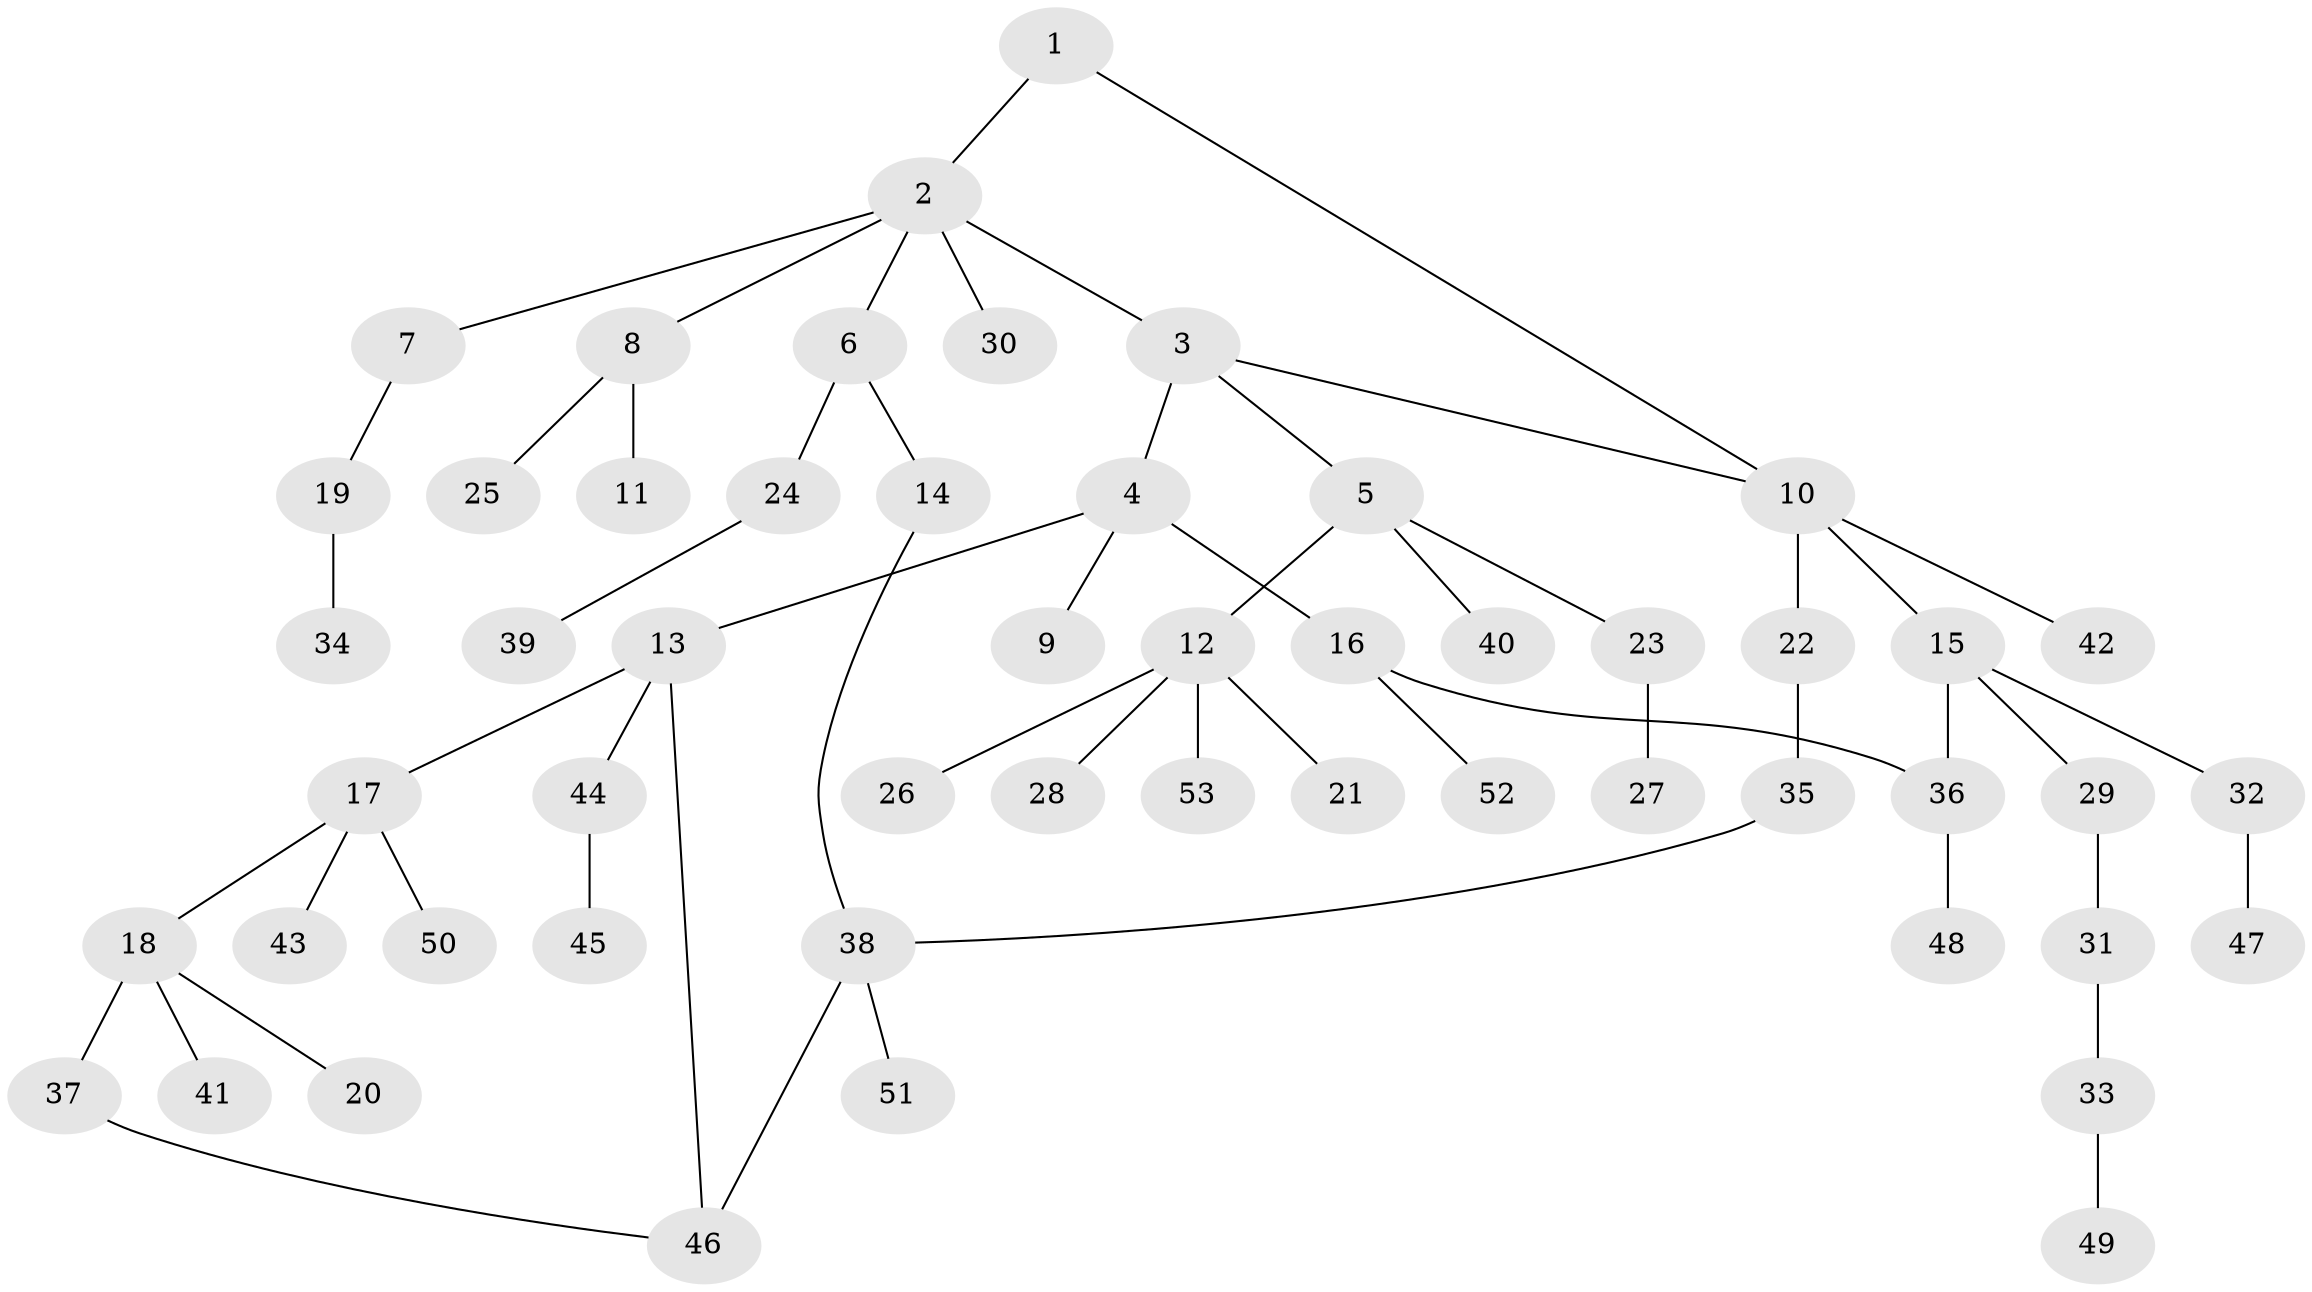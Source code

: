 // coarse degree distribution, {5: 0.125, 3: 0.125, 2: 0.25, 1: 0.375, 4: 0.125}
// Generated by graph-tools (version 1.1) at 2025/48/03/04/25 22:48:38]
// undirected, 53 vertices, 57 edges
graph export_dot {
  node [color=gray90,style=filled];
  1;
  2;
  3;
  4;
  5;
  6;
  7;
  8;
  9;
  10;
  11;
  12;
  13;
  14;
  15;
  16;
  17;
  18;
  19;
  20;
  21;
  22;
  23;
  24;
  25;
  26;
  27;
  28;
  29;
  30;
  31;
  32;
  33;
  34;
  35;
  36;
  37;
  38;
  39;
  40;
  41;
  42;
  43;
  44;
  45;
  46;
  47;
  48;
  49;
  50;
  51;
  52;
  53;
  1 -- 2;
  1 -- 10;
  2 -- 3;
  2 -- 6;
  2 -- 7;
  2 -- 8;
  2 -- 30;
  3 -- 4;
  3 -- 5;
  3 -- 10;
  4 -- 9;
  4 -- 13;
  4 -- 16;
  5 -- 12;
  5 -- 23;
  5 -- 40;
  6 -- 14;
  6 -- 24;
  7 -- 19;
  8 -- 11;
  8 -- 25;
  10 -- 15;
  10 -- 22;
  10 -- 42;
  12 -- 21;
  12 -- 26;
  12 -- 28;
  12 -- 53;
  13 -- 17;
  13 -- 44;
  13 -- 46;
  14 -- 38;
  15 -- 29;
  15 -- 32;
  15 -- 36;
  16 -- 36;
  16 -- 52;
  17 -- 18;
  17 -- 43;
  17 -- 50;
  18 -- 20;
  18 -- 37;
  18 -- 41;
  19 -- 34;
  22 -- 35;
  23 -- 27;
  24 -- 39;
  29 -- 31;
  31 -- 33;
  32 -- 47;
  33 -- 49;
  35 -- 38;
  36 -- 48;
  37 -- 46;
  38 -- 46;
  38 -- 51;
  44 -- 45;
}

